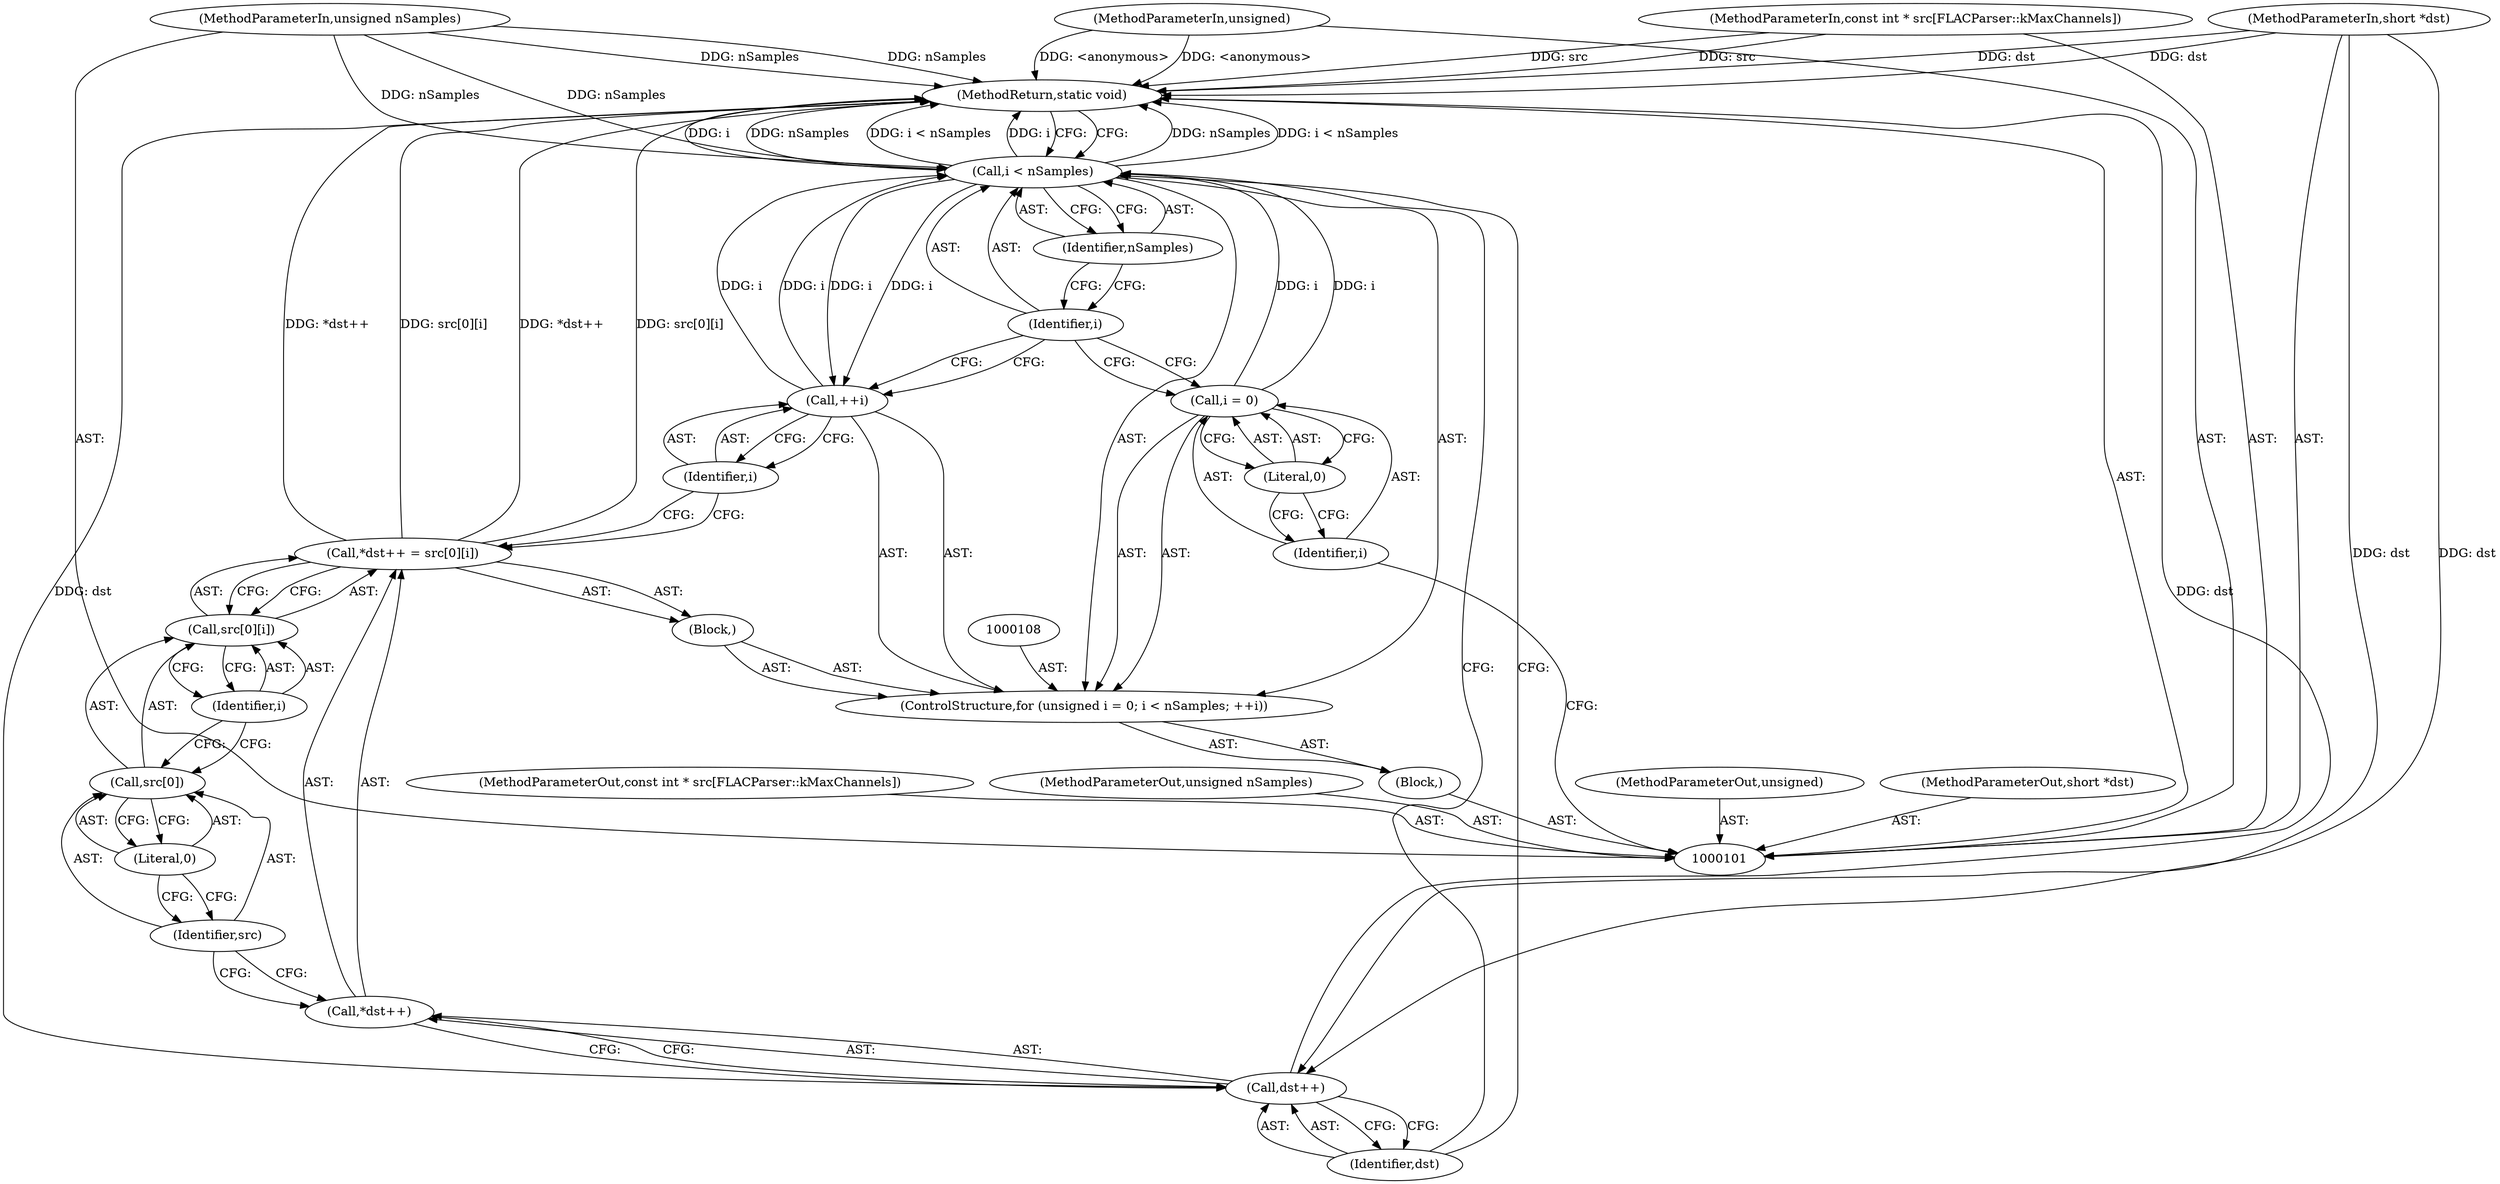 digraph "0_Android_acc192347665943ca674acf117e4f74a88436922_0" {
"1000127" [label="(MethodReturn,static void)"];
"1000102" [label="(MethodParameterIn,short *dst)"];
"1000162" [label="(MethodParameterOut,short *dst)"];
"1000103" [label="(MethodParameterIn,const int * src[FLACParser::kMaxChannels])"];
"1000163" [label="(MethodParameterOut,const int * src[FLACParser::kMaxChannels])"];
"1000104" [label="(MethodParameterIn,unsigned nSamples)"];
"1000164" [label="(MethodParameterOut,unsigned nSamples)"];
"1000106" [label="(Block,)"];
"1000105" [label="(MethodParameterIn,unsigned)"];
"1000165" [label="(MethodParameterOut,unsigned)"];
"1000109" [label="(Call,i = 0)"];
"1000110" [label="(Identifier,i)"];
"1000111" [label="(Literal,0)"];
"1000112" [label="(Call,i < nSamples)"];
"1000113" [label="(Identifier,i)"];
"1000114" [label="(Identifier,nSamples)"];
"1000115" [label="(Call,++i)"];
"1000116" [label="(Identifier,i)"];
"1000117" [label="(Block,)"];
"1000107" [label="(ControlStructure,for (unsigned i = 0; i < nSamples; ++i))"];
"1000118" [label="(Call,*dst++ = src[0][i])"];
"1000119" [label="(Call,*dst++)"];
"1000122" [label="(Call,src[0][i])"];
"1000123" [label="(Call,src[0])"];
"1000124" [label="(Identifier,src)"];
"1000125" [label="(Literal,0)"];
"1000126" [label="(Identifier,i)"];
"1000120" [label="(Call,dst++)"];
"1000121" [label="(Identifier,dst)"];
"1000127" -> "1000101"  [label="AST: "];
"1000127" -> "1000112"  [label="CFG: "];
"1000104" -> "1000127"  [label="DDG: nSamples"];
"1000105" -> "1000127"  [label="DDG: <anonymous>"];
"1000112" -> "1000127"  [label="DDG: nSamples"];
"1000112" -> "1000127"  [label="DDG: i < nSamples"];
"1000112" -> "1000127"  [label="DDG: i"];
"1000103" -> "1000127"  [label="DDG: src"];
"1000118" -> "1000127"  [label="DDG: src[0][i]"];
"1000118" -> "1000127"  [label="DDG: *dst++"];
"1000120" -> "1000127"  [label="DDG: dst"];
"1000102" -> "1000127"  [label="DDG: dst"];
"1000102" -> "1000101"  [label="AST: "];
"1000102" -> "1000127"  [label="DDG: dst"];
"1000102" -> "1000120"  [label="DDG: dst"];
"1000162" -> "1000101"  [label="AST: "];
"1000103" -> "1000101"  [label="AST: "];
"1000103" -> "1000127"  [label="DDG: src"];
"1000163" -> "1000101"  [label="AST: "];
"1000104" -> "1000101"  [label="AST: "];
"1000104" -> "1000127"  [label="DDG: nSamples"];
"1000104" -> "1000112"  [label="DDG: nSamples"];
"1000164" -> "1000101"  [label="AST: "];
"1000106" -> "1000101"  [label="AST: "];
"1000107" -> "1000106"  [label="AST: "];
"1000105" -> "1000101"  [label="AST: "];
"1000105" -> "1000127"  [label="DDG: <anonymous>"];
"1000165" -> "1000101"  [label="AST: "];
"1000109" -> "1000107"  [label="AST: "];
"1000109" -> "1000111"  [label="CFG: "];
"1000110" -> "1000109"  [label="AST: "];
"1000111" -> "1000109"  [label="AST: "];
"1000113" -> "1000109"  [label="CFG: "];
"1000109" -> "1000112"  [label="DDG: i"];
"1000110" -> "1000109"  [label="AST: "];
"1000110" -> "1000101"  [label="CFG: "];
"1000111" -> "1000110"  [label="CFG: "];
"1000111" -> "1000109"  [label="AST: "];
"1000111" -> "1000110"  [label="CFG: "];
"1000109" -> "1000111"  [label="CFG: "];
"1000112" -> "1000107"  [label="AST: "];
"1000112" -> "1000114"  [label="CFG: "];
"1000113" -> "1000112"  [label="AST: "];
"1000114" -> "1000112"  [label="AST: "];
"1000121" -> "1000112"  [label="CFG: "];
"1000127" -> "1000112"  [label="CFG: "];
"1000112" -> "1000127"  [label="DDG: nSamples"];
"1000112" -> "1000127"  [label="DDG: i < nSamples"];
"1000112" -> "1000127"  [label="DDG: i"];
"1000109" -> "1000112"  [label="DDG: i"];
"1000115" -> "1000112"  [label="DDG: i"];
"1000104" -> "1000112"  [label="DDG: nSamples"];
"1000112" -> "1000115"  [label="DDG: i"];
"1000113" -> "1000112"  [label="AST: "];
"1000113" -> "1000109"  [label="CFG: "];
"1000113" -> "1000115"  [label="CFG: "];
"1000114" -> "1000113"  [label="CFG: "];
"1000114" -> "1000112"  [label="AST: "];
"1000114" -> "1000113"  [label="CFG: "];
"1000112" -> "1000114"  [label="CFG: "];
"1000115" -> "1000107"  [label="AST: "];
"1000115" -> "1000116"  [label="CFG: "];
"1000116" -> "1000115"  [label="AST: "];
"1000113" -> "1000115"  [label="CFG: "];
"1000115" -> "1000112"  [label="DDG: i"];
"1000112" -> "1000115"  [label="DDG: i"];
"1000116" -> "1000115"  [label="AST: "];
"1000116" -> "1000118"  [label="CFG: "];
"1000115" -> "1000116"  [label="CFG: "];
"1000117" -> "1000107"  [label="AST: "];
"1000118" -> "1000117"  [label="AST: "];
"1000107" -> "1000106"  [label="AST: "];
"1000108" -> "1000107"  [label="AST: "];
"1000109" -> "1000107"  [label="AST: "];
"1000112" -> "1000107"  [label="AST: "];
"1000115" -> "1000107"  [label="AST: "];
"1000117" -> "1000107"  [label="AST: "];
"1000118" -> "1000117"  [label="AST: "];
"1000118" -> "1000122"  [label="CFG: "];
"1000119" -> "1000118"  [label="AST: "];
"1000122" -> "1000118"  [label="AST: "];
"1000116" -> "1000118"  [label="CFG: "];
"1000118" -> "1000127"  [label="DDG: src[0][i]"];
"1000118" -> "1000127"  [label="DDG: *dst++"];
"1000119" -> "1000118"  [label="AST: "];
"1000119" -> "1000120"  [label="CFG: "];
"1000120" -> "1000119"  [label="AST: "];
"1000124" -> "1000119"  [label="CFG: "];
"1000122" -> "1000118"  [label="AST: "];
"1000122" -> "1000126"  [label="CFG: "];
"1000123" -> "1000122"  [label="AST: "];
"1000126" -> "1000122"  [label="AST: "];
"1000118" -> "1000122"  [label="CFG: "];
"1000123" -> "1000122"  [label="AST: "];
"1000123" -> "1000125"  [label="CFG: "];
"1000124" -> "1000123"  [label="AST: "];
"1000125" -> "1000123"  [label="AST: "];
"1000126" -> "1000123"  [label="CFG: "];
"1000124" -> "1000123"  [label="AST: "];
"1000124" -> "1000119"  [label="CFG: "];
"1000125" -> "1000124"  [label="CFG: "];
"1000125" -> "1000123"  [label="AST: "];
"1000125" -> "1000124"  [label="CFG: "];
"1000123" -> "1000125"  [label="CFG: "];
"1000126" -> "1000122"  [label="AST: "];
"1000126" -> "1000123"  [label="CFG: "];
"1000122" -> "1000126"  [label="CFG: "];
"1000120" -> "1000119"  [label="AST: "];
"1000120" -> "1000121"  [label="CFG: "];
"1000121" -> "1000120"  [label="AST: "];
"1000119" -> "1000120"  [label="CFG: "];
"1000120" -> "1000127"  [label="DDG: dst"];
"1000102" -> "1000120"  [label="DDG: dst"];
"1000121" -> "1000120"  [label="AST: "];
"1000121" -> "1000112"  [label="CFG: "];
"1000120" -> "1000121"  [label="CFG: "];
}
